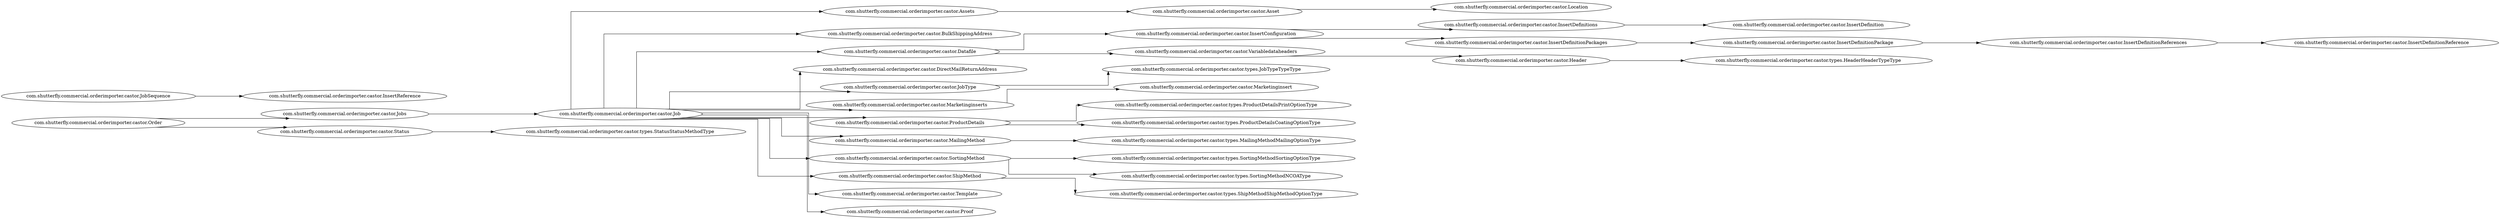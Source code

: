 digraph dependencyGraph {
 concentrate=true;
 rankdir="LR"; 
ranksep="2.0";
"com.shutterfly.commercial.orderimporter.castor.Asset"; 
"com.shutterfly.commercial.orderimporter.castor.Asset"->"com.shutterfly.commercial.orderimporter.castor.Location";
"com.shutterfly.commercial.orderimporter.castor.Assets"; 
"com.shutterfly.commercial.orderimporter.castor.Assets"->"com.shutterfly.commercial.orderimporter.castor.Asset";
"com.shutterfly.commercial.orderimporter.castor.BulkShippingAddress"; 
"com.shutterfly.commercial.orderimporter.castor.Datafile"; 
"com.shutterfly.commercial.orderimporter.castor.Datafile"->"com.shutterfly.commercial.orderimporter.castor.InsertConfiguration";
"com.shutterfly.commercial.orderimporter.castor.Datafile"->"com.shutterfly.commercial.orderimporter.castor.Variabledataheaders";
"com.shutterfly.commercial.orderimporter.castor.DirectMailReturnAddress"; 
"com.shutterfly.commercial.orderimporter.castor.Header"; 
"com.shutterfly.commercial.orderimporter.castor.Header"->"com.shutterfly.commercial.orderimporter.castor.types.HeaderHeaderTypeType";
"com.shutterfly.commercial.orderimporter.castor.InsertConfiguration"; 
"com.shutterfly.commercial.orderimporter.castor.InsertConfiguration"->"com.shutterfly.commercial.orderimporter.castor.InsertDefinitions";
"com.shutterfly.commercial.orderimporter.castor.InsertConfiguration"->"com.shutterfly.commercial.orderimporter.castor.InsertDefinitionPackages";
"com.shutterfly.commercial.orderimporter.castor.InsertDefinition"; 
"com.shutterfly.commercial.orderimporter.castor.InsertDefinitionPackage"; 
"com.shutterfly.commercial.orderimporter.castor.InsertDefinitionPackage"->"com.shutterfly.commercial.orderimporter.castor.InsertDefinitionReferences";
"com.shutterfly.commercial.orderimporter.castor.InsertDefinitionPackages"; 
"com.shutterfly.commercial.orderimporter.castor.InsertDefinitionPackages"->"com.shutterfly.commercial.orderimporter.castor.InsertDefinitionPackage";
"com.shutterfly.commercial.orderimporter.castor.InsertDefinitionReference"; 
"com.shutterfly.commercial.orderimporter.castor.InsertDefinitionReferences"; 
"com.shutterfly.commercial.orderimporter.castor.InsertDefinitionReferences"->"com.shutterfly.commercial.orderimporter.castor.InsertDefinitionReference";
"com.shutterfly.commercial.orderimporter.castor.InsertDefinitions"; 
"com.shutterfly.commercial.orderimporter.castor.InsertDefinitions"->"com.shutterfly.commercial.orderimporter.castor.InsertDefinition";
"com.shutterfly.commercial.orderimporter.castor.InsertReference"; 
"com.shutterfly.commercial.orderimporter.castor.Job"; 
"com.shutterfly.commercial.orderimporter.castor.Job"->"com.shutterfly.commercial.orderimporter.castor.JobType";
"com.shutterfly.commercial.orderimporter.castor.Job"->"com.shutterfly.commercial.orderimporter.castor.Marketinginserts";
"com.shutterfly.commercial.orderimporter.castor.Job"->"com.shutterfly.commercial.orderimporter.castor.ProductDetails";
"com.shutterfly.commercial.orderimporter.castor.Job"->"com.shutterfly.commercial.orderimporter.castor.MailingMethod";
"com.shutterfly.commercial.orderimporter.castor.Job"->"com.shutterfly.commercial.orderimporter.castor.SortingMethod";
"com.shutterfly.commercial.orderimporter.castor.Job"->"com.shutterfly.commercial.orderimporter.castor.ShipMethod";
"com.shutterfly.commercial.orderimporter.castor.Job"->"com.shutterfly.commercial.orderimporter.castor.BulkShippingAddress";
"com.shutterfly.commercial.orderimporter.castor.Job"->"com.shutterfly.commercial.orderimporter.castor.DirectMailReturnAddress";
"com.shutterfly.commercial.orderimporter.castor.Job"->"com.shutterfly.commercial.orderimporter.castor.Template";
"com.shutterfly.commercial.orderimporter.castor.Job"->"com.shutterfly.commercial.orderimporter.castor.Assets";
"com.shutterfly.commercial.orderimporter.castor.Job"->"com.shutterfly.commercial.orderimporter.castor.Datafile";
"com.shutterfly.commercial.orderimporter.castor.Job"->"com.shutterfly.commercial.orderimporter.castor.Proof";
"com.shutterfly.commercial.orderimporter.castor.JobSequence"; 
"com.shutterfly.commercial.orderimporter.castor.JobSequence"->"com.shutterfly.commercial.orderimporter.castor.InsertReference";
"com.shutterfly.commercial.orderimporter.castor.JobType"; 
"com.shutterfly.commercial.orderimporter.castor.JobType"->"com.shutterfly.commercial.orderimporter.castor.types.JobTypeTypeType";
"com.shutterfly.commercial.orderimporter.castor.Jobs"; 
"com.shutterfly.commercial.orderimporter.castor.Jobs"->"com.shutterfly.commercial.orderimporter.castor.Job";
"com.shutterfly.commercial.orderimporter.castor.Location"; 
"com.shutterfly.commercial.orderimporter.castor.MailingMethod"; 
"com.shutterfly.commercial.orderimporter.castor.MailingMethod"->"com.shutterfly.commercial.orderimporter.castor.types.MailingMethodMailingOptionType";
"com.shutterfly.commercial.orderimporter.castor.Marketinginsert"; 
"com.shutterfly.commercial.orderimporter.castor.Marketinginserts"; 
"com.shutterfly.commercial.orderimporter.castor.Marketinginserts"->"com.shutterfly.commercial.orderimporter.castor.Marketinginsert";
"com.shutterfly.commercial.orderimporter.castor.Order"; 
"com.shutterfly.commercial.orderimporter.castor.Order"->"com.shutterfly.commercial.orderimporter.castor.Status";
"com.shutterfly.commercial.orderimporter.castor.Order"->"com.shutterfly.commercial.orderimporter.castor.Jobs";
"com.shutterfly.commercial.orderimporter.castor.ProductDetails"; 
"com.shutterfly.commercial.orderimporter.castor.ProductDetails"->"com.shutterfly.commercial.orderimporter.castor.types.ProductDetailsPrintOptionType";
"com.shutterfly.commercial.orderimporter.castor.ProductDetails"->"com.shutterfly.commercial.orderimporter.castor.types.ProductDetailsCoatingOptionType";
"com.shutterfly.commercial.orderimporter.castor.Proof"; 
"com.shutterfly.commercial.orderimporter.castor.ShipMethod"; 
"com.shutterfly.commercial.orderimporter.castor.ShipMethod"->"com.shutterfly.commercial.orderimporter.castor.types.ShipMethodShipMethodOptionType";
"com.shutterfly.commercial.orderimporter.castor.SortingMethod"; 
"com.shutterfly.commercial.orderimporter.castor.SortingMethod"->"com.shutterfly.commercial.orderimporter.castor.types.SortingMethodSortingOptionType";
"com.shutterfly.commercial.orderimporter.castor.SortingMethod"->"com.shutterfly.commercial.orderimporter.castor.types.SortingMethodNCOAType";
"com.shutterfly.commercial.orderimporter.castor.Status"; 
"com.shutterfly.commercial.orderimporter.castor.Status"->"com.shutterfly.commercial.orderimporter.castor.types.StatusStatusMethodType";
"com.shutterfly.commercial.orderimporter.castor.Template"; 
"com.shutterfly.commercial.orderimporter.castor.Variabledataheaders"; 
"com.shutterfly.commercial.orderimporter.castor.Variabledataheaders"->"com.shutterfly.commercial.orderimporter.castor.Header";
splines="ortho";
}